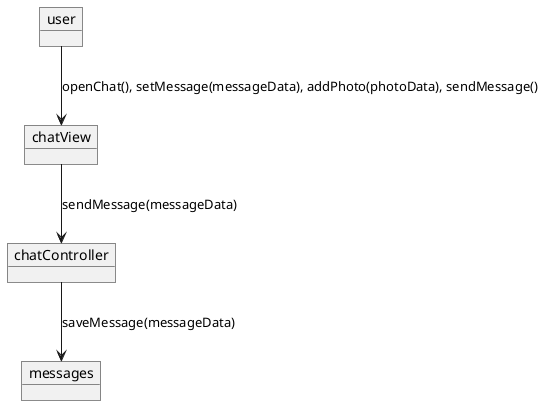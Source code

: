 @startuml
'https://plantuml.com/object-diagram

object user
object chatView
object chatController
object messages

user --> chatView : openChat(), setMessage(messageData), addPhoto(photoData), sendMessage()
chatView --> chatController : sendMessage(messageData)
chatController --> messages : saveMessage(messageData)

@enduml
